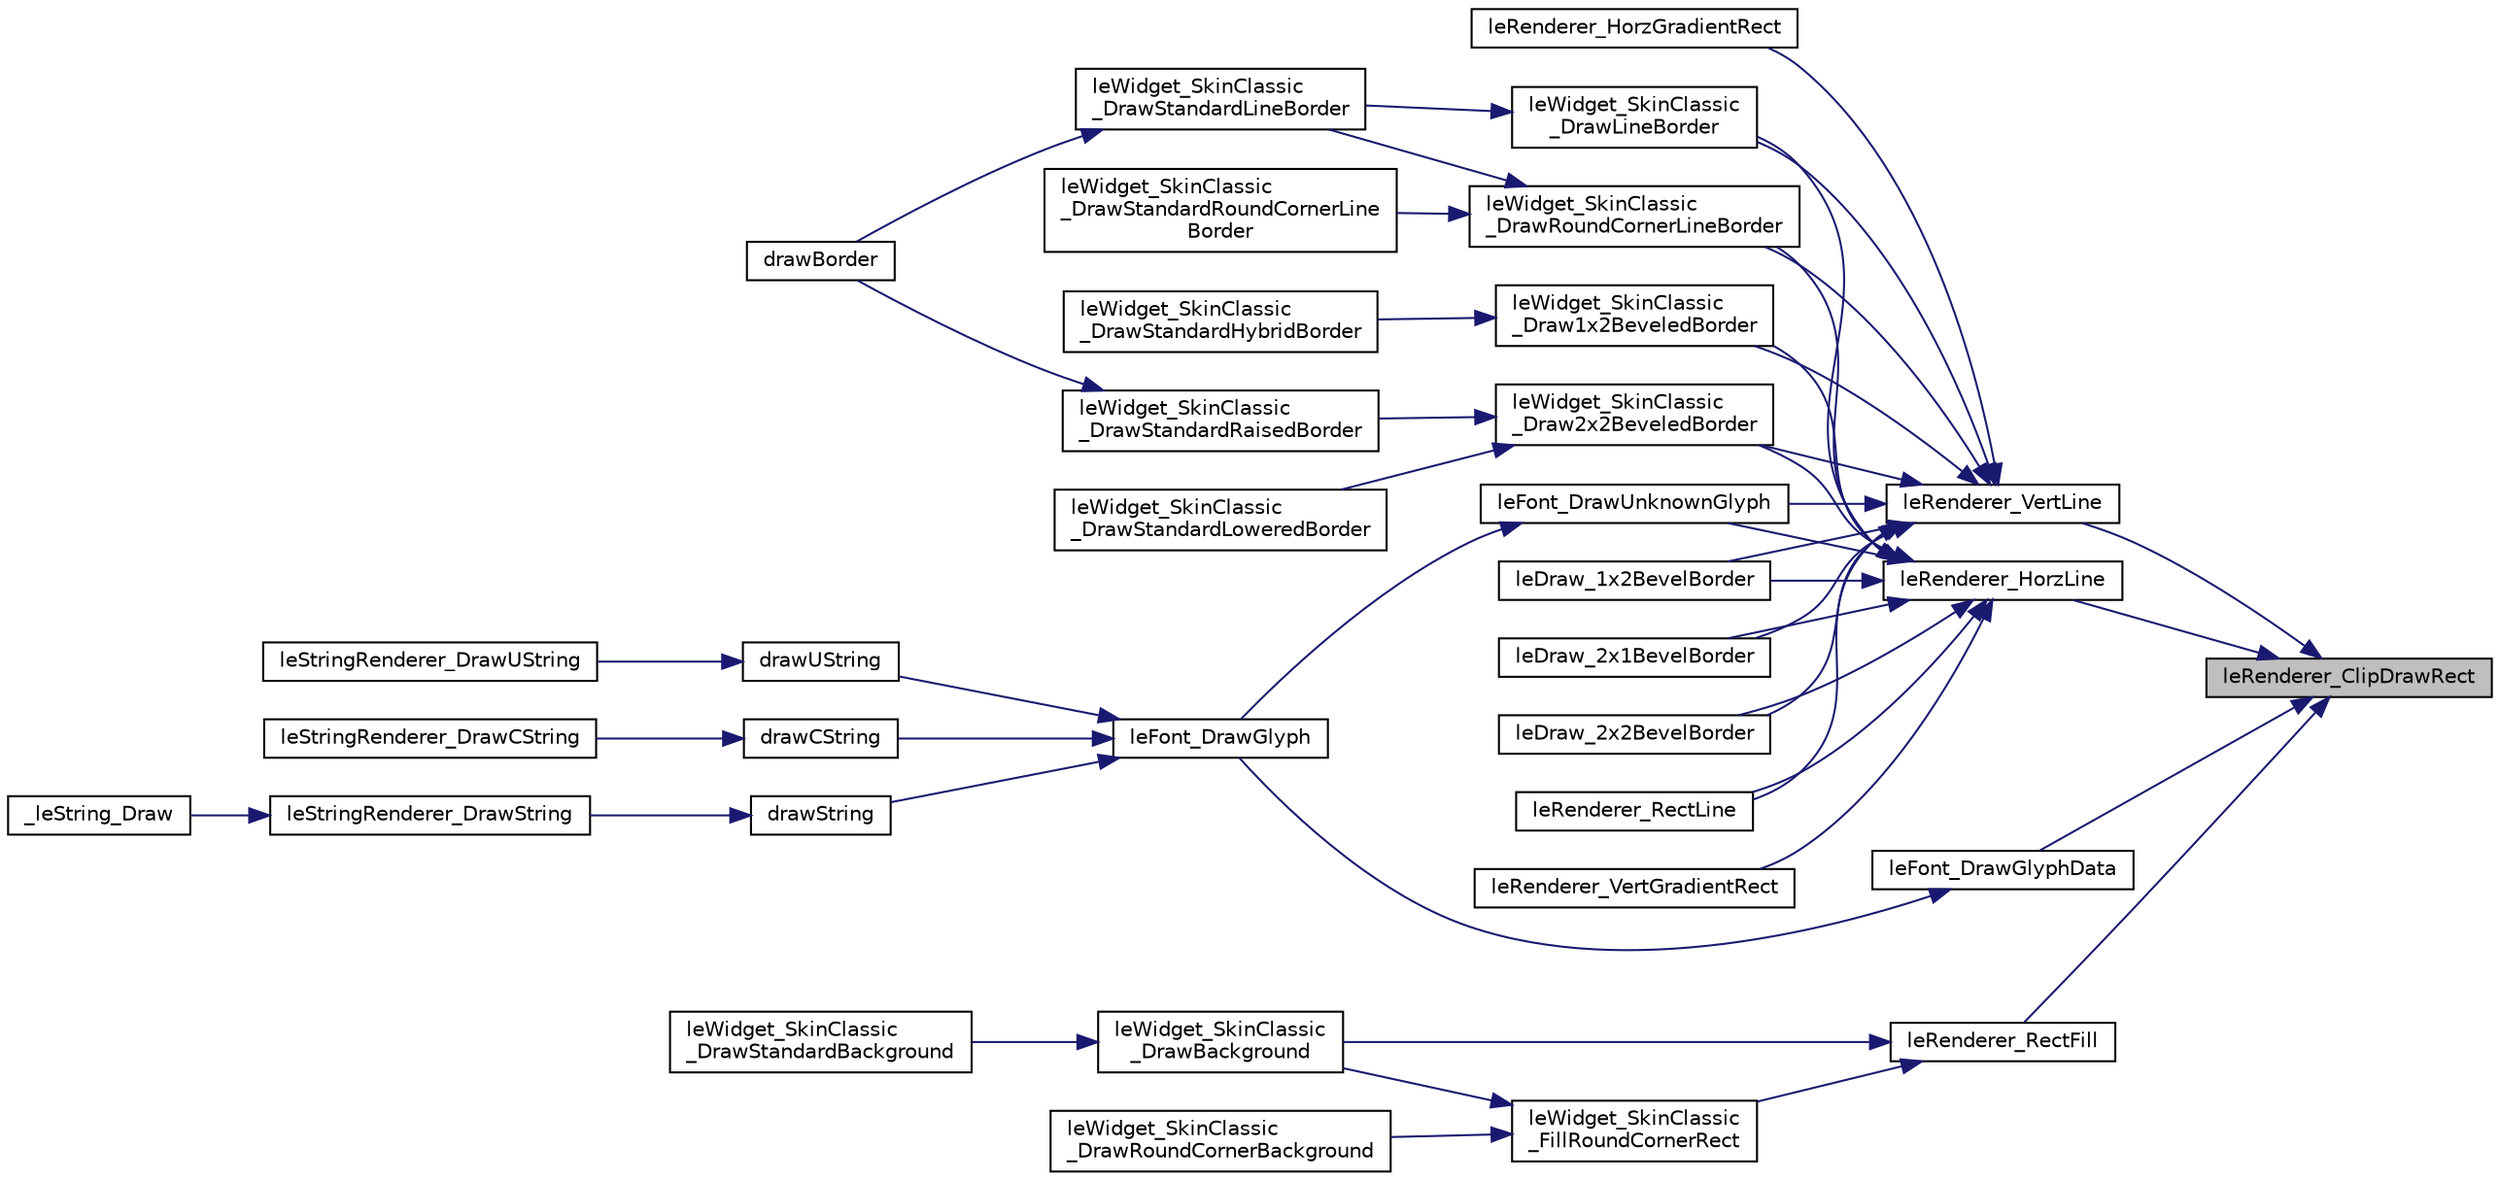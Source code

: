 digraph "leRenderer_ClipDrawRect"
{
 // LATEX_PDF_SIZE
  edge [fontname="Helvetica",fontsize="10",labelfontname="Helvetica",labelfontsize="10"];
  node [fontname="Helvetica",fontsize="10",shape=record];
  rankdir="RL";
  Node1 [label="leRenderer_ClipDrawRect",height=0.2,width=0.4,color="black", fillcolor="grey75", style="filled", fontcolor="black",tooltip=" "];
  Node1 -> Node2 [dir="back",color="midnightblue",fontsize="10",style="solid",fontname="Helvetica"];
  Node2 [label="leFont_DrawGlyphData",height=0.2,width=0.4,color="black", fillcolor="white", style="filled",URL="$legato__font_8h.html#ab915c5dd71aa54e3755ac7e7e77120bf",tooltip=" "];
  Node2 -> Node3 [dir="back",color="midnightblue",fontsize="10",style="solid",fontname="Helvetica"];
  Node3 [label="leFont_DrawGlyph",height=0.2,width=0.4,color="black", fillcolor="white", style="filled",URL="$legato__font_8h.html#aa1ca1fb28984b2518932a1464df7e79a",tooltip=" "];
  Node3 -> Node4 [dir="back",color="midnightblue",fontsize="10",style="solid",fontname="Helvetica"];
  Node4 [label="drawCString",height=0.2,width=0.4,color="black", fillcolor="white", style="filled",URL="$legato__string__renderer_8c.html#a213402f8bd6222abaf1651cbf96e8f9b",tooltip=" "];
  Node4 -> Node5 [dir="back",color="midnightblue",fontsize="10",style="solid",fontname="Helvetica"];
  Node5 [label="leStringRenderer_DrawCString",height=0.2,width=0.4,color="black", fillcolor="white", style="filled",URL="$legato__string__renderer_8h.html#a4a4b12fb93ab88a53fe506b4fc800313",tooltip=" "];
  Node3 -> Node6 [dir="back",color="midnightblue",fontsize="10",style="solid",fontname="Helvetica"];
  Node6 [label="drawString",height=0.2,width=0.4,color="black", fillcolor="white", style="filled",URL="$legato__string__renderer_8c.html#aed38757c2c2947fe73f2a1e012c207b3",tooltip=" "];
  Node6 -> Node7 [dir="back",color="midnightblue",fontsize="10",style="solid",fontname="Helvetica"];
  Node7 [label="leStringRenderer_DrawString",height=0.2,width=0.4,color="black", fillcolor="white", style="filled",URL="$legato__string__renderer_8h.html#afd77c367e313ce1f453368e134f2793d",tooltip=" "];
  Node7 -> Node8 [dir="back",color="midnightblue",fontsize="10",style="solid",fontname="Helvetica"];
  Node8 [label="_leString_Draw",height=0.2,width=0.4,color="black", fillcolor="white", style="filled",URL="$legato__tablestring_8c.html#ab6b9aed1930b4290afc5a812af56094c",tooltip=" "];
  Node3 -> Node9 [dir="back",color="midnightblue",fontsize="10",style="solid",fontname="Helvetica"];
  Node9 [label="drawUString",height=0.2,width=0.4,color="black", fillcolor="white", style="filled",URL="$legato__string__renderer_8c.html#abc35a33b81b8ca5a104056c233821543",tooltip=" "];
  Node9 -> Node10 [dir="back",color="midnightblue",fontsize="10",style="solid",fontname="Helvetica"];
  Node10 [label="leStringRenderer_DrawUString",height=0.2,width=0.4,color="black", fillcolor="white", style="filled",URL="$legato__string__renderer_8h.html#a7b02fe78824d690efd75af51a78d1f87",tooltip=" "];
  Node1 -> Node11 [dir="back",color="midnightblue",fontsize="10",style="solid",fontname="Helvetica"];
  Node11 [label="leRenderer_HorzLine",height=0.2,width=0.4,color="black", fillcolor="white", style="filled",URL="$legato__renderer_8h.html#a904f5edae621f46e126b138af87b4ccf",tooltip=" "];
  Node11 -> Node12 [dir="back",color="midnightblue",fontsize="10",style="solid",fontname="Helvetica"];
  Node12 [label="leDraw_1x2BevelBorder",height=0.2,width=0.4,color="black", fillcolor="white", style="filled",URL="$legato__widget__skin__classic__common_8c.html#a6b81ffe6d602932f44841862907105e6",tooltip=" "];
  Node11 -> Node13 [dir="back",color="midnightblue",fontsize="10",style="solid",fontname="Helvetica"];
  Node13 [label="leDraw_2x1BevelBorder",height=0.2,width=0.4,color="black", fillcolor="white", style="filled",URL="$legato__widget__skin__classic__common_8c.html#a52a3f654a5747e191e848f5159521634",tooltip=" "];
  Node11 -> Node14 [dir="back",color="midnightblue",fontsize="10",style="solid",fontname="Helvetica"];
  Node14 [label="leDraw_2x2BevelBorder",height=0.2,width=0.4,color="black", fillcolor="white", style="filled",URL="$legato__widget__skin__classic__common_8c.html#a304504a1f50560a183f4c43dfff96df9",tooltip=" "];
  Node11 -> Node15 [dir="back",color="midnightblue",fontsize="10",style="solid",fontname="Helvetica"];
  Node15 [label="leFont_DrawUnknownGlyph",height=0.2,width=0.4,color="black", fillcolor="white", style="filled",URL="$legato__font_8h.html#a03c5addbf7c3e99d681e0e8e53ba52cd",tooltip=" "];
  Node15 -> Node3 [dir="back",color="midnightblue",fontsize="10",style="solid",fontname="Helvetica"];
  Node11 -> Node16 [dir="back",color="midnightblue",fontsize="10",style="solid",fontname="Helvetica"];
  Node16 [label="leRenderer_RectLine",height=0.2,width=0.4,color="black", fillcolor="white", style="filled",URL="$legato__renderer_8h.html#a01df4c757ef6d0115cce222bfd81ae10",tooltip=" "];
  Node11 -> Node17 [dir="back",color="midnightblue",fontsize="10",style="solid",fontname="Helvetica"];
  Node17 [label="leRenderer_VertGradientRect",height=0.2,width=0.4,color="black", fillcolor="white", style="filled",URL="$legato__renderer_8h.html#a2d7f9f6e7e68dfc9a9f8fad5604a761c",tooltip=" "];
  Node11 -> Node18 [dir="back",color="midnightblue",fontsize="10",style="solid",fontname="Helvetica"];
  Node18 [label="leWidget_SkinClassic\l_Draw1x2BeveledBorder",height=0.2,width=0.4,color="black", fillcolor="white", style="filled",URL="$legato__widget__skin__classic__common_8h.html#a3d1f4af1fb23e1ebc5e800d8938d4003",tooltip=" "];
  Node18 -> Node19 [dir="back",color="midnightblue",fontsize="10",style="solid",fontname="Helvetica"];
  Node19 [label="leWidget_SkinClassic\l_DrawStandardHybridBorder",height=0.2,width=0.4,color="black", fillcolor="white", style="filled",URL="$legato__widget__skin__classic__common_8h.html#a6d5bece08c8a5a7d2e5eac80dd46c907",tooltip=" "];
  Node11 -> Node20 [dir="back",color="midnightblue",fontsize="10",style="solid",fontname="Helvetica"];
  Node20 [label="leWidget_SkinClassic\l_Draw2x2BeveledBorder",height=0.2,width=0.4,color="black", fillcolor="white", style="filled",URL="$legato__widget__skin__classic__common_8h.html#adac35c531f329776764d167c9c462d31",tooltip=" "];
  Node20 -> Node21 [dir="back",color="midnightblue",fontsize="10",style="solid",fontname="Helvetica"];
  Node21 [label="leWidget_SkinClassic\l_DrawStandardLoweredBorder",height=0.2,width=0.4,color="black", fillcolor="white", style="filled",URL="$legato__widget__skin__classic__common_8h.html#a820d3998cb393dd05da8c3b8d17f0f9a",tooltip=" "];
  Node20 -> Node22 [dir="back",color="midnightblue",fontsize="10",style="solid",fontname="Helvetica"];
  Node22 [label="leWidget_SkinClassic\l_DrawStandardRaisedBorder",height=0.2,width=0.4,color="black", fillcolor="white", style="filled",URL="$legato__widget__skin__classic__common_8h.html#aebafa1f0cc9f2865a0f472f686706da5",tooltip=" "];
  Node22 -> Node23 [dir="back",color="midnightblue",fontsize="10",style="solid",fontname="Helvetica"];
  Node23 [label="drawBorder",height=0.2,width=0.4,color="black", fillcolor="white", style="filled",URL="$legato__widget__skin__classic_8c.html#a99033a133d33baffbe4d81d19c3a9d09",tooltip=" "];
  Node11 -> Node24 [dir="back",color="midnightblue",fontsize="10",style="solid",fontname="Helvetica"];
  Node24 [label="leWidget_SkinClassic\l_DrawLineBorder",height=0.2,width=0.4,color="black", fillcolor="white", style="filled",URL="$legato__widget__skin__classic__common_8h.html#a788ade3938977f3be82c7159291384b3",tooltip=" "];
  Node24 -> Node25 [dir="back",color="midnightblue",fontsize="10",style="solid",fontname="Helvetica"];
  Node25 [label="leWidget_SkinClassic\l_DrawStandardLineBorder",height=0.2,width=0.4,color="black", fillcolor="white", style="filled",URL="$legato__widget__skin__classic__common_8h.html#a3b122d3bd3115184b352f822b372da94",tooltip=" "];
  Node25 -> Node23 [dir="back",color="midnightblue",fontsize="10",style="solid",fontname="Helvetica"];
  Node11 -> Node26 [dir="back",color="midnightblue",fontsize="10",style="solid",fontname="Helvetica"];
  Node26 [label="leWidget_SkinClassic\l_DrawRoundCornerLineBorder",height=0.2,width=0.4,color="black", fillcolor="white", style="filled",URL="$legato__widget__skin__classic__common_8c.html#ac96ca3486fa1a7f60ea942346611bd57",tooltip=" "];
  Node26 -> Node25 [dir="back",color="midnightblue",fontsize="10",style="solid",fontname="Helvetica"];
  Node26 -> Node27 [dir="back",color="midnightblue",fontsize="10",style="solid",fontname="Helvetica"];
  Node27 [label="leWidget_SkinClassic\l_DrawStandardRoundCornerLine\lBorder",height=0.2,width=0.4,color="black", fillcolor="white", style="filled",URL="$legato__widget__skin__classic__common_8h.html#aeac272c6398181fcf4fba1773d82c308",tooltip=" "];
  Node1 -> Node28 [dir="back",color="midnightblue",fontsize="10",style="solid",fontname="Helvetica"];
  Node28 [label="leRenderer_RectFill",height=0.2,width=0.4,color="black", fillcolor="white", style="filled",URL="$legato__renderer_8h.html#a432790e69305862f9c948d76b97c1972",tooltip=" "];
  Node28 -> Node29 [dir="back",color="midnightblue",fontsize="10",style="solid",fontname="Helvetica"];
  Node29 [label="leWidget_SkinClassic\l_DrawBackground",height=0.2,width=0.4,color="black", fillcolor="white", style="filled",URL="$legato__widget__skin__classic__common_8h.html#adb465259877e3e84576506abca05a2c8",tooltip=" "];
  Node29 -> Node30 [dir="back",color="midnightblue",fontsize="10",style="solid",fontname="Helvetica"];
  Node30 [label="leWidget_SkinClassic\l_DrawStandardBackground",height=0.2,width=0.4,color="black", fillcolor="white", style="filled",URL="$legato__widget__skin__classic__common_8h.html#aff442651eb4e23e2c044c44b74101189",tooltip=" "];
  Node28 -> Node31 [dir="back",color="midnightblue",fontsize="10",style="solid",fontname="Helvetica"];
  Node31 [label="leWidget_SkinClassic\l_FillRoundCornerRect",height=0.2,width=0.4,color="black", fillcolor="white", style="filled",URL="$legato__widget__skin__classic__common_8c.html#a2a7caae9761a9b6158a080297569a082",tooltip=" "];
  Node31 -> Node29 [dir="back",color="midnightblue",fontsize="10",style="solid",fontname="Helvetica"];
  Node31 -> Node32 [dir="back",color="midnightblue",fontsize="10",style="solid",fontname="Helvetica"];
  Node32 [label="leWidget_SkinClassic\l_DrawRoundCornerBackground",height=0.2,width=0.4,color="black", fillcolor="white", style="filled",URL="$legato__widget__skin__classic__common_8h.html#ab637287652c804c6a1e909b691e0dfac",tooltip=" "];
  Node1 -> Node33 [dir="back",color="midnightblue",fontsize="10",style="solid",fontname="Helvetica"];
  Node33 [label="leRenderer_VertLine",height=0.2,width=0.4,color="black", fillcolor="white", style="filled",URL="$legato__renderer_8h.html#a86851061167874ad328cc8e22937f1fb",tooltip=" "];
  Node33 -> Node12 [dir="back",color="midnightblue",fontsize="10",style="solid",fontname="Helvetica"];
  Node33 -> Node13 [dir="back",color="midnightblue",fontsize="10",style="solid",fontname="Helvetica"];
  Node33 -> Node14 [dir="back",color="midnightblue",fontsize="10",style="solid",fontname="Helvetica"];
  Node33 -> Node15 [dir="back",color="midnightblue",fontsize="10",style="solid",fontname="Helvetica"];
  Node33 -> Node34 [dir="back",color="midnightblue",fontsize="10",style="solid",fontname="Helvetica"];
  Node34 [label="leRenderer_HorzGradientRect",height=0.2,width=0.4,color="black", fillcolor="white", style="filled",URL="$legato__renderer_8h.html#a19d5030782cbff6dfc8f66ffab086a97",tooltip=" "];
  Node33 -> Node16 [dir="back",color="midnightblue",fontsize="10",style="solid",fontname="Helvetica"];
  Node33 -> Node18 [dir="back",color="midnightblue",fontsize="10",style="solid",fontname="Helvetica"];
  Node33 -> Node20 [dir="back",color="midnightblue",fontsize="10",style="solid",fontname="Helvetica"];
  Node33 -> Node24 [dir="back",color="midnightblue",fontsize="10",style="solid",fontname="Helvetica"];
  Node33 -> Node26 [dir="back",color="midnightblue",fontsize="10",style="solid",fontname="Helvetica"];
}

